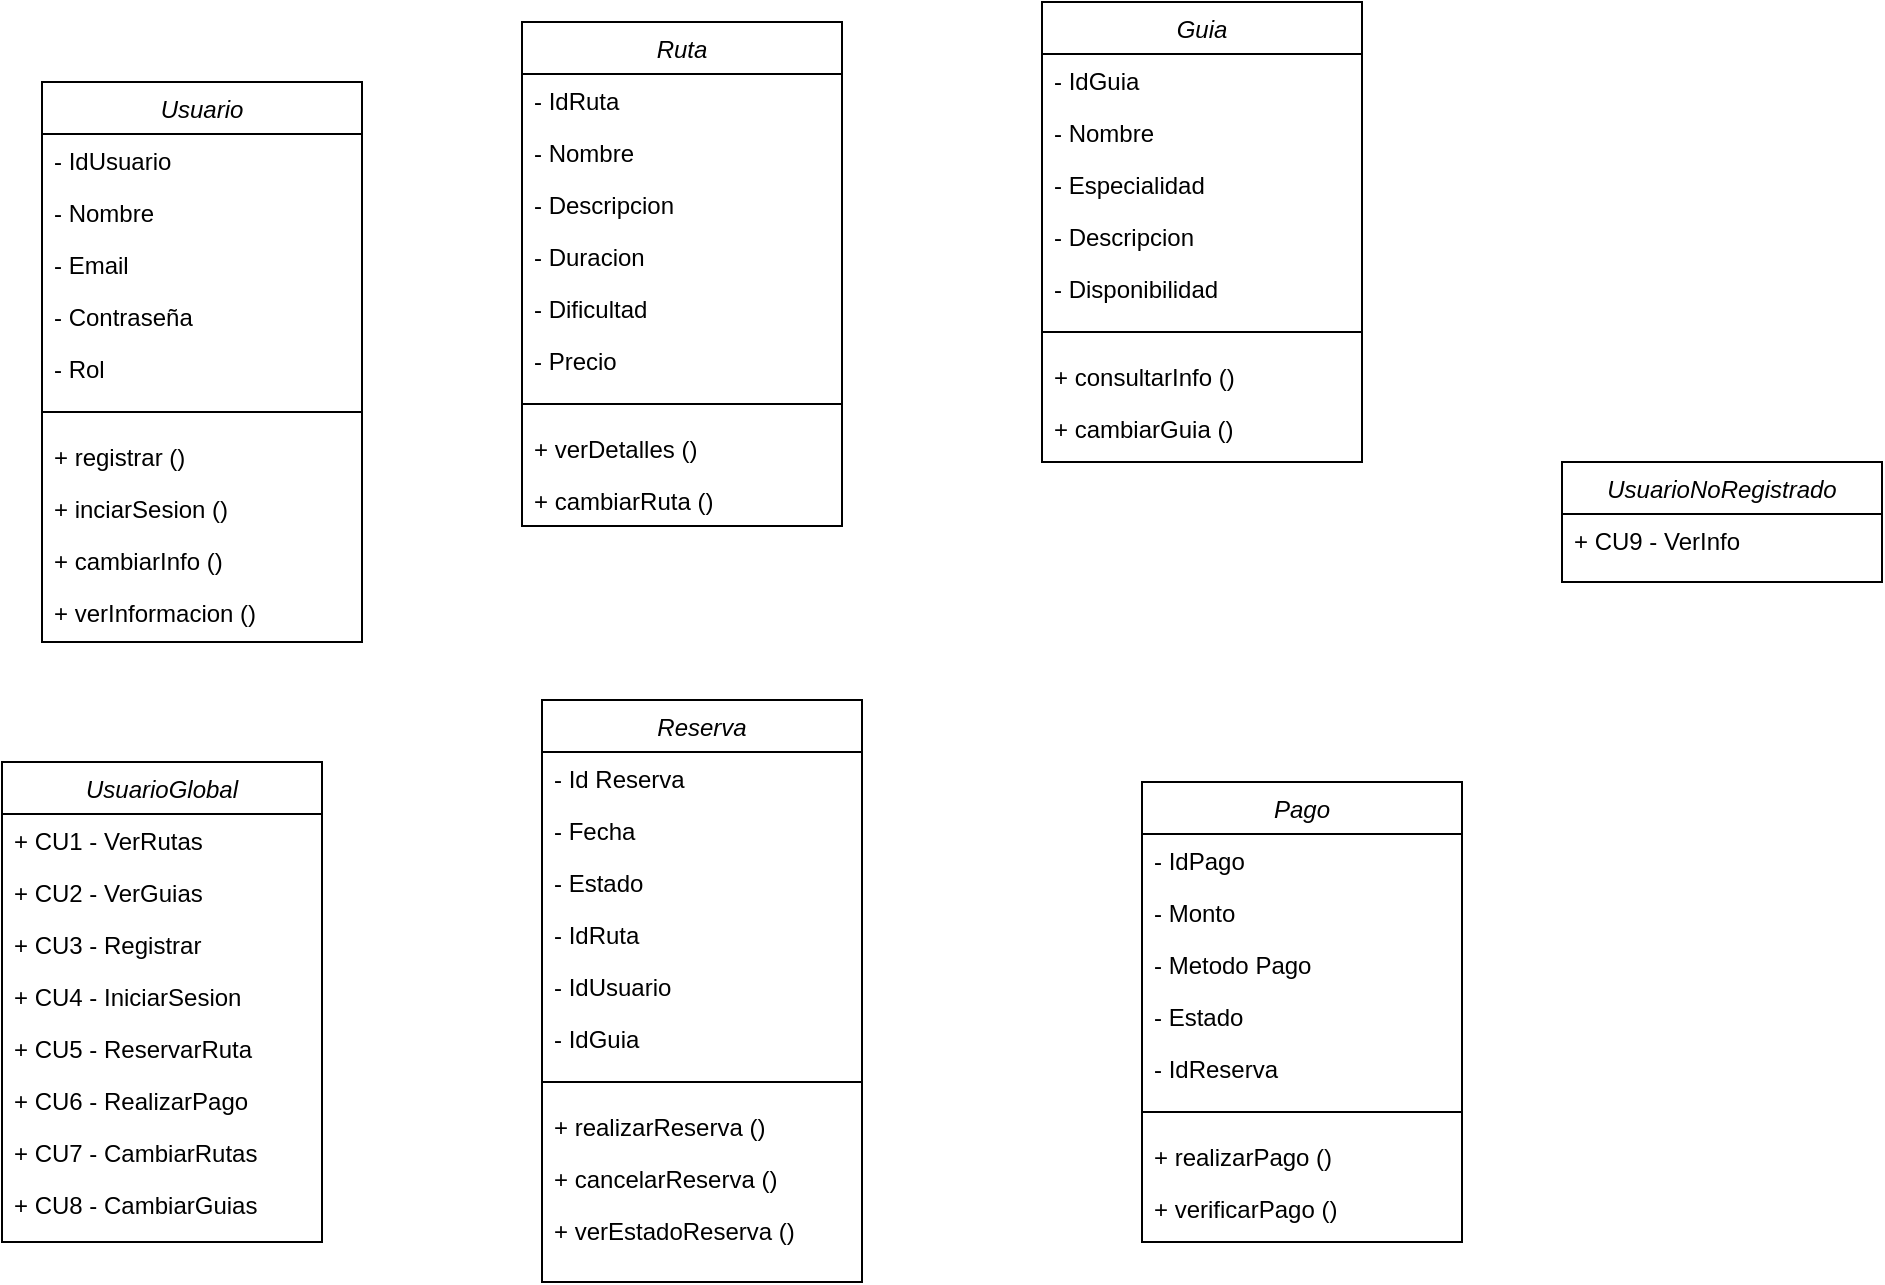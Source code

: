 <mxfile version="26.1.0">
  <diagram id="C5RBs43oDa-KdzZeNtuy" name="Page-1">
    <mxGraphModel dx="1400" dy="743" grid="1" gridSize="10" guides="1" tooltips="1" connect="1" arrows="1" fold="1" page="1" pageScale="1" pageWidth="1654" pageHeight="1169" background="light-dark(#FFFFFF,#000000)" math="0" shadow="0">
      <root>
        <mxCell id="WIyWlLk6GJQsqaUBKTNV-0" />
        <mxCell id="WIyWlLk6GJQsqaUBKTNV-1" parent="WIyWlLk6GJQsqaUBKTNV-0" />
        <mxCell id="zkfFHV4jXpPFQw0GAbJ--0" value="Usuario" style="swimlane;fontStyle=2;align=center;verticalAlign=top;childLayout=stackLayout;horizontal=1;startSize=26;horizontalStack=0;resizeParent=1;resizeLast=0;collapsible=1;marginBottom=0;rounded=0;shadow=0;strokeWidth=1;" parent="WIyWlLk6GJQsqaUBKTNV-1" vertex="1">
          <mxGeometry x="550" y="150" width="160" height="280" as="geometry">
            <mxRectangle x="230" y="140" width="160" height="26" as="alternateBounds" />
          </mxGeometry>
        </mxCell>
        <mxCell id="zkfFHV4jXpPFQw0GAbJ--1" value="- IdUsuario&#xa;" style="text;align=left;verticalAlign=top;spacingLeft=4;spacingRight=4;overflow=hidden;rotatable=0;points=[[0,0.5],[1,0.5]];portConstraint=eastwest;" parent="zkfFHV4jXpPFQw0GAbJ--0" vertex="1">
          <mxGeometry y="26" width="160" height="26" as="geometry" />
        </mxCell>
        <mxCell id="zkfFHV4jXpPFQw0GAbJ--2" value="- Nombre" style="text;align=left;verticalAlign=top;spacingLeft=4;spacingRight=4;overflow=hidden;rotatable=0;points=[[0,0.5],[1,0.5]];portConstraint=eastwest;rounded=0;shadow=0;html=0;" parent="zkfFHV4jXpPFQw0GAbJ--0" vertex="1">
          <mxGeometry y="52" width="160" height="26" as="geometry" />
        </mxCell>
        <mxCell id="zkfFHV4jXpPFQw0GAbJ--3" value="- Email" style="text;align=left;verticalAlign=top;spacingLeft=4;spacingRight=4;overflow=hidden;rotatable=0;points=[[0,0.5],[1,0.5]];portConstraint=eastwest;rounded=0;shadow=0;html=0;" parent="zkfFHV4jXpPFQw0GAbJ--0" vertex="1">
          <mxGeometry y="78" width="160" height="26" as="geometry" />
        </mxCell>
        <mxCell id="PvyIfSwr3Zg0St1Fx0HK-1" value="- Contraseña&#xa;&#xa;" style="text;align=left;verticalAlign=top;spacingLeft=4;spacingRight=4;overflow=hidden;rotatable=0;points=[[0,0.5],[1,0.5]];portConstraint=eastwest;rounded=0;shadow=0;html=0;" vertex="1" parent="zkfFHV4jXpPFQw0GAbJ--0">
          <mxGeometry y="104" width="160" height="26" as="geometry" />
        </mxCell>
        <mxCell id="PvyIfSwr3Zg0St1Fx0HK-3" value="- Rol&#xa;&#xa;&#xa;" style="text;align=left;verticalAlign=top;spacingLeft=4;spacingRight=4;overflow=hidden;rotatable=0;points=[[0,0.5],[1,0.5]];portConstraint=eastwest;rounded=0;shadow=0;html=0;" vertex="1" parent="zkfFHV4jXpPFQw0GAbJ--0">
          <mxGeometry y="130" width="160" height="26" as="geometry" />
        </mxCell>
        <mxCell id="zkfFHV4jXpPFQw0GAbJ--4" value="" style="line;html=1;strokeWidth=1;align=left;verticalAlign=middle;spacingTop=-1;spacingLeft=3;spacingRight=3;rotatable=0;labelPosition=right;points=[];portConstraint=eastwest;" parent="zkfFHV4jXpPFQw0GAbJ--0" vertex="1">
          <mxGeometry y="156" width="160" height="18" as="geometry" />
        </mxCell>
        <mxCell id="PvyIfSwr3Zg0St1Fx0HK-4" value="+ registrar ()" style="text;align=left;verticalAlign=top;spacingLeft=4;spacingRight=4;overflow=hidden;rotatable=0;points=[[0,0.5],[1,0.5]];portConstraint=eastwest;rounded=0;shadow=0;html=0;" vertex="1" parent="zkfFHV4jXpPFQw0GAbJ--0">
          <mxGeometry y="174" width="160" height="26" as="geometry" />
        </mxCell>
        <mxCell id="PvyIfSwr3Zg0St1Fx0HK-5" value="+ inciarSesion ()" style="text;align=left;verticalAlign=top;spacingLeft=4;spacingRight=4;overflow=hidden;rotatable=0;points=[[0,0.5],[1,0.5]];portConstraint=eastwest;rounded=0;shadow=0;html=0;" vertex="1" parent="zkfFHV4jXpPFQw0GAbJ--0">
          <mxGeometry y="200" width="160" height="26" as="geometry" />
        </mxCell>
        <mxCell id="PvyIfSwr3Zg0St1Fx0HK-7" value="+ cambiarInfo ()" style="text;align=left;verticalAlign=top;spacingLeft=4;spacingRight=4;overflow=hidden;rotatable=0;points=[[0,0.5],[1,0.5]];portConstraint=eastwest;rounded=0;shadow=0;html=0;" vertex="1" parent="zkfFHV4jXpPFQw0GAbJ--0">
          <mxGeometry y="226" width="160" height="26" as="geometry" />
        </mxCell>
        <mxCell id="PvyIfSwr3Zg0St1Fx0HK-8" value="+ verInformacion ()" style="text;align=left;verticalAlign=top;spacingLeft=4;spacingRight=4;overflow=hidden;rotatable=0;points=[[0,0.5],[1,0.5]];portConstraint=eastwest;rounded=0;shadow=0;html=0;" vertex="1" parent="zkfFHV4jXpPFQw0GAbJ--0">
          <mxGeometry y="252" width="160" height="26" as="geometry" />
        </mxCell>
        <mxCell id="PvyIfSwr3Zg0St1Fx0HK-9" value="Ruta&#xa;" style="swimlane;fontStyle=2;align=center;verticalAlign=top;childLayout=stackLayout;horizontal=1;startSize=26;horizontalStack=0;resizeParent=1;resizeLast=0;collapsible=1;marginBottom=0;rounded=0;shadow=0;strokeWidth=1;" vertex="1" parent="WIyWlLk6GJQsqaUBKTNV-1">
          <mxGeometry x="790" y="120" width="160" height="252" as="geometry">
            <mxRectangle x="230" y="140" width="160" height="26" as="alternateBounds" />
          </mxGeometry>
        </mxCell>
        <mxCell id="PvyIfSwr3Zg0St1Fx0HK-10" value="- IdRuta" style="text;align=left;verticalAlign=top;spacingLeft=4;spacingRight=4;overflow=hidden;rotatable=0;points=[[0,0.5],[1,0.5]];portConstraint=eastwest;" vertex="1" parent="PvyIfSwr3Zg0St1Fx0HK-9">
          <mxGeometry y="26" width="160" height="26" as="geometry" />
        </mxCell>
        <mxCell id="PvyIfSwr3Zg0St1Fx0HK-11" value="- Nombre" style="text;align=left;verticalAlign=top;spacingLeft=4;spacingRight=4;overflow=hidden;rotatable=0;points=[[0,0.5],[1,0.5]];portConstraint=eastwest;rounded=0;shadow=0;html=0;" vertex="1" parent="PvyIfSwr3Zg0St1Fx0HK-9">
          <mxGeometry y="52" width="160" height="26" as="geometry" />
        </mxCell>
        <mxCell id="PvyIfSwr3Zg0St1Fx0HK-12" value="- Descripcion" style="text;align=left;verticalAlign=top;spacingLeft=4;spacingRight=4;overflow=hidden;rotatable=0;points=[[0,0.5],[1,0.5]];portConstraint=eastwest;rounded=0;shadow=0;html=0;" vertex="1" parent="PvyIfSwr3Zg0St1Fx0HK-9">
          <mxGeometry y="78" width="160" height="26" as="geometry" />
        </mxCell>
        <mxCell id="PvyIfSwr3Zg0St1Fx0HK-13" value="- Duracion" style="text;align=left;verticalAlign=top;spacingLeft=4;spacingRight=4;overflow=hidden;rotatable=0;points=[[0,0.5],[1,0.5]];portConstraint=eastwest;rounded=0;shadow=0;html=0;" vertex="1" parent="PvyIfSwr3Zg0St1Fx0HK-9">
          <mxGeometry y="104" width="160" height="26" as="geometry" />
        </mxCell>
        <mxCell id="PvyIfSwr3Zg0St1Fx0HK-14" value="- Dificultad " style="text;align=left;verticalAlign=top;spacingLeft=4;spacingRight=4;overflow=hidden;rotatable=0;points=[[0,0.5],[1,0.5]];portConstraint=eastwest;rounded=0;shadow=0;html=0;" vertex="1" parent="PvyIfSwr3Zg0St1Fx0HK-9">
          <mxGeometry y="130" width="160" height="26" as="geometry" />
        </mxCell>
        <mxCell id="PvyIfSwr3Zg0St1Fx0HK-20" value="- Precio" style="text;align=left;verticalAlign=top;spacingLeft=4;spacingRight=4;overflow=hidden;rotatable=0;points=[[0,0.5],[1,0.5]];portConstraint=eastwest;rounded=0;shadow=0;html=0;" vertex="1" parent="PvyIfSwr3Zg0St1Fx0HK-9">
          <mxGeometry y="156" width="160" height="26" as="geometry" />
        </mxCell>
        <mxCell id="PvyIfSwr3Zg0St1Fx0HK-15" value="" style="line;html=1;strokeWidth=1;align=left;verticalAlign=middle;spacingTop=-1;spacingLeft=3;spacingRight=3;rotatable=0;labelPosition=right;points=[];portConstraint=eastwest;" vertex="1" parent="PvyIfSwr3Zg0St1Fx0HK-9">
          <mxGeometry y="182" width="160" height="18" as="geometry" />
        </mxCell>
        <mxCell id="PvyIfSwr3Zg0St1Fx0HK-17" value="+ verDetalles ()" style="text;align=left;verticalAlign=top;spacingLeft=4;spacingRight=4;overflow=hidden;rotatable=0;points=[[0,0.5],[1,0.5]];portConstraint=eastwest;rounded=0;shadow=0;html=0;" vertex="1" parent="PvyIfSwr3Zg0St1Fx0HK-9">
          <mxGeometry y="200" width="160" height="26" as="geometry" />
        </mxCell>
        <mxCell id="PvyIfSwr3Zg0St1Fx0HK-18" value="+ cambiarRuta ()" style="text;align=left;verticalAlign=top;spacingLeft=4;spacingRight=4;overflow=hidden;rotatable=0;points=[[0,0.5],[1,0.5]];portConstraint=eastwest;rounded=0;shadow=0;html=0;" vertex="1" parent="PvyIfSwr3Zg0St1Fx0HK-9">
          <mxGeometry y="226" width="160" height="26" as="geometry" />
        </mxCell>
        <mxCell id="PvyIfSwr3Zg0St1Fx0HK-21" value="Guia" style="swimlane;fontStyle=2;align=center;verticalAlign=top;childLayout=stackLayout;horizontal=1;startSize=26;horizontalStack=0;resizeParent=1;resizeLast=0;collapsible=1;marginBottom=0;rounded=0;shadow=0;strokeWidth=1;" vertex="1" parent="WIyWlLk6GJQsqaUBKTNV-1">
          <mxGeometry x="1050" y="110" width="160" height="230" as="geometry">
            <mxRectangle x="230" y="140" width="160" height="26" as="alternateBounds" />
          </mxGeometry>
        </mxCell>
        <mxCell id="PvyIfSwr3Zg0St1Fx0HK-22" value="- IdGuia" style="text;align=left;verticalAlign=top;spacingLeft=4;spacingRight=4;overflow=hidden;rotatable=0;points=[[0,0.5],[1,0.5]];portConstraint=eastwest;" vertex="1" parent="PvyIfSwr3Zg0St1Fx0HK-21">
          <mxGeometry y="26" width="160" height="26" as="geometry" />
        </mxCell>
        <mxCell id="PvyIfSwr3Zg0St1Fx0HK-23" value="- Nombre" style="text;align=left;verticalAlign=top;spacingLeft=4;spacingRight=4;overflow=hidden;rotatable=0;points=[[0,0.5],[1,0.5]];portConstraint=eastwest;rounded=0;shadow=0;html=0;" vertex="1" parent="PvyIfSwr3Zg0St1Fx0HK-21">
          <mxGeometry y="52" width="160" height="26" as="geometry" />
        </mxCell>
        <mxCell id="PvyIfSwr3Zg0St1Fx0HK-24" value="- Especialidad" style="text;align=left;verticalAlign=top;spacingLeft=4;spacingRight=4;overflow=hidden;rotatable=0;points=[[0,0.5],[1,0.5]];portConstraint=eastwest;rounded=0;shadow=0;html=0;" vertex="1" parent="PvyIfSwr3Zg0St1Fx0HK-21">
          <mxGeometry y="78" width="160" height="26" as="geometry" />
        </mxCell>
        <mxCell id="PvyIfSwr3Zg0St1Fx0HK-25" value="- Descripcion" style="text;align=left;verticalAlign=top;spacingLeft=4;spacingRight=4;overflow=hidden;rotatable=0;points=[[0,0.5],[1,0.5]];portConstraint=eastwest;rounded=0;shadow=0;html=0;" vertex="1" parent="PvyIfSwr3Zg0St1Fx0HK-21">
          <mxGeometry y="104" width="160" height="26" as="geometry" />
        </mxCell>
        <mxCell id="PvyIfSwr3Zg0St1Fx0HK-26" value="- Disponibilidad" style="text;align=left;verticalAlign=top;spacingLeft=4;spacingRight=4;overflow=hidden;rotatable=0;points=[[0,0.5],[1,0.5]];portConstraint=eastwest;rounded=0;shadow=0;html=0;" vertex="1" parent="PvyIfSwr3Zg0St1Fx0HK-21">
          <mxGeometry y="130" width="160" height="26" as="geometry" />
        </mxCell>
        <mxCell id="PvyIfSwr3Zg0St1Fx0HK-27" value="" style="line;html=1;strokeWidth=1;align=left;verticalAlign=middle;spacingTop=-1;spacingLeft=3;spacingRight=3;rotatable=0;labelPosition=right;points=[];portConstraint=eastwest;" vertex="1" parent="PvyIfSwr3Zg0St1Fx0HK-21">
          <mxGeometry y="156" width="160" height="18" as="geometry" />
        </mxCell>
        <mxCell id="PvyIfSwr3Zg0St1Fx0HK-28" value="+ consultarInfo ()" style="text;align=left;verticalAlign=top;spacingLeft=4;spacingRight=4;overflow=hidden;rotatable=0;points=[[0,0.5],[1,0.5]];portConstraint=eastwest;rounded=0;shadow=0;html=0;" vertex="1" parent="PvyIfSwr3Zg0St1Fx0HK-21">
          <mxGeometry y="174" width="160" height="26" as="geometry" />
        </mxCell>
        <mxCell id="PvyIfSwr3Zg0St1Fx0HK-29" value="+ cambiarGuia ()" style="text;align=left;verticalAlign=top;spacingLeft=4;spacingRight=4;overflow=hidden;rotatable=0;points=[[0,0.5],[1,0.5]];portConstraint=eastwest;rounded=0;shadow=0;html=0;" vertex="1" parent="PvyIfSwr3Zg0St1Fx0HK-21">
          <mxGeometry y="200" width="160" height="26" as="geometry" />
        </mxCell>
        <mxCell id="PvyIfSwr3Zg0St1Fx0HK-43" value="Reserva" style="swimlane;fontStyle=2;align=center;verticalAlign=top;childLayout=stackLayout;horizontal=1;startSize=26;horizontalStack=0;resizeParent=1;resizeLast=0;collapsible=1;marginBottom=0;rounded=0;shadow=0;strokeWidth=1;" vertex="1" parent="WIyWlLk6GJQsqaUBKTNV-1">
          <mxGeometry x="800" y="459" width="160" height="291" as="geometry">
            <mxRectangle x="230" y="140" width="160" height="26" as="alternateBounds" />
          </mxGeometry>
        </mxCell>
        <mxCell id="PvyIfSwr3Zg0St1Fx0HK-44" value="- Id Reserva" style="text;align=left;verticalAlign=top;spacingLeft=4;spacingRight=4;overflow=hidden;rotatable=0;points=[[0,0.5],[1,0.5]];portConstraint=eastwest;" vertex="1" parent="PvyIfSwr3Zg0St1Fx0HK-43">
          <mxGeometry y="26" width="160" height="26" as="geometry" />
        </mxCell>
        <mxCell id="PvyIfSwr3Zg0St1Fx0HK-45" value="- Fecha" style="text;align=left;verticalAlign=top;spacingLeft=4;spacingRight=4;overflow=hidden;rotatable=0;points=[[0,0.5],[1,0.5]];portConstraint=eastwest;rounded=0;shadow=0;html=0;" vertex="1" parent="PvyIfSwr3Zg0St1Fx0HK-43">
          <mxGeometry y="52" width="160" height="26" as="geometry" />
        </mxCell>
        <mxCell id="PvyIfSwr3Zg0St1Fx0HK-46" value="- Estado" style="text;align=left;verticalAlign=top;spacingLeft=4;spacingRight=4;overflow=hidden;rotatable=0;points=[[0,0.5],[1,0.5]];portConstraint=eastwest;rounded=0;shadow=0;html=0;" vertex="1" parent="PvyIfSwr3Zg0St1Fx0HK-43">
          <mxGeometry y="78" width="160" height="26" as="geometry" />
        </mxCell>
        <mxCell id="PvyIfSwr3Zg0St1Fx0HK-48" value="- IdRuta" style="text;align=left;verticalAlign=top;spacingLeft=4;spacingRight=4;overflow=hidden;rotatable=0;points=[[0,0.5],[1,0.5]];portConstraint=eastwest;rounded=0;shadow=0;html=0;" vertex="1" parent="PvyIfSwr3Zg0St1Fx0HK-43">
          <mxGeometry y="104" width="160" height="26" as="geometry" />
        </mxCell>
        <mxCell id="PvyIfSwr3Zg0St1Fx0HK-47" value="- IdUsuario" style="text;align=left;verticalAlign=top;spacingLeft=4;spacingRight=4;overflow=hidden;rotatable=0;points=[[0,0.5],[1,0.5]];portConstraint=eastwest;rounded=0;shadow=0;html=0;" vertex="1" parent="PvyIfSwr3Zg0St1Fx0HK-43">
          <mxGeometry y="130" width="160" height="26" as="geometry" />
        </mxCell>
        <mxCell id="PvyIfSwr3Zg0St1Fx0HK-49" value="- IdGuia" style="text;align=left;verticalAlign=top;spacingLeft=4;spacingRight=4;overflow=hidden;rotatable=0;points=[[0,0.5],[1,0.5]];portConstraint=eastwest;rounded=0;shadow=0;html=0;" vertex="1" parent="PvyIfSwr3Zg0St1Fx0HK-43">
          <mxGeometry y="156" width="160" height="26" as="geometry" />
        </mxCell>
        <mxCell id="PvyIfSwr3Zg0St1Fx0HK-50" value="" style="line;html=1;strokeWidth=1;align=left;verticalAlign=middle;spacingTop=-1;spacingLeft=3;spacingRight=3;rotatable=0;labelPosition=right;points=[];portConstraint=eastwest;" vertex="1" parent="PvyIfSwr3Zg0St1Fx0HK-43">
          <mxGeometry y="182" width="160" height="18" as="geometry" />
        </mxCell>
        <mxCell id="PvyIfSwr3Zg0St1Fx0HK-51" value="+ realizarReserva ()" style="text;align=left;verticalAlign=top;spacingLeft=4;spacingRight=4;overflow=hidden;rotatable=0;points=[[0,0.5],[1,0.5]];portConstraint=eastwest;rounded=0;shadow=0;html=0;" vertex="1" parent="PvyIfSwr3Zg0St1Fx0HK-43">
          <mxGeometry y="200" width="160" height="26" as="geometry" />
        </mxCell>
        <mxCell id="PvyIfSwr3Zg0St1Fx0HK-52" value="+ cancelarReserva ()" style="text;align=left;verticalAlign=top;spacingLeft=4;spacingRight=4;overflow=hidden;rotatable=0;points=[[0,0.5],[1,0.5]];portConstraint=eastwest;rounded=0;shadow=0;html=0;" vertex="1" parent="PvyIfSwr3Zg0St1Fx0HK-43">
          <mxGeometry y="226" width="160" height="26" as="geometry" />
        </mxCell>
        <mxCell id="PvyIfSwr3Zg0St1Fx0HK-53" value="+ verEstadoReserva ()" style="text;align=left;verticalAlign=top;spacingLeft=4;spacingRight=4;overflow=hidden;rotatable=0;points=[[0,0.5],[1,0.5]];portConstraint=eastwest;rounded=0;shadow=0;html=0;" vertex="1" parent="PvyIfSwr3Zg0St1Fx0HK-43">
          <mxGeometry y="252" width="160" height="26" as="geometry" />
        </mxCell>
        <mxCell id="PvyIfSwr3Zg0St1Fx0HK-54" value="Pago" style="swimlane;fontStyle=2;align=center;verticalAlign=top;childLayout=stackLayout;horizontal=1;startSize=26;horizontalStack=0;resizeParent=1;resizeLast=0;collapsible=1;marginBottom=0;rounded=0;shadow=0;strokeWidth=1;" vertex="1" parent="WIyWlLk6GJQsqaUBKTNV-1">
          <mxGeometry x="1100" y="500" width="160" height="230" as="geometry">
            <mxRectangle x="230" y="140" width="160" height="26" as="alternateBounds" />
          </mxGeometry>
        </mxCell>
        <mxCell id="PvyIfSwr3Zg0St1Fx0HK-55" value="- IdPago" style="text;align=left;verticalAlign=top;spacingLeft=4;spacingRight=4;overflow=hidden;rotatable=0;points=[[0,0.5],[1,0.5]];portConstraint=eastwest;" vertex="1" parent="PvyIfSwr3Zg0St1Fx0HK-54">
          <mxGeometry y="26" width="160" height="26" as="geometry" />
        </mxCell>
        <mxCell id="PvyIfSwr3Zg0St1Fx0HK-56" value="- Monto" style="text;align=left;verticalAlign=top;spacingLeft=4;spacingRight=4;overflow=hidden;rotatable=0;points=[[0,0.5],[1,0.5]];portConstraint=eastwest;rounded=0;shadow=0;html=0;" vertex="1" parent="PvyIfSwr3Zg0St1Fx0HK-54">
          <mxGeometry y="52" width="160" height="26" as="geometry" />
        </mxCell>
        <mxCell id="PvyIfSwr3Zg0St1Fx0HK-57" value="- Metodo Pago" style="text;align=left;verticalAlign=top;spacingLeft=4;spacingRight=4;overflow=hidden;rotatable=0;points=[[0,0.5],[1,0.5]];portConstraint=eastwest;rounded=0;shadow=0;html=0;" vertex="1" parent="PvyIfSwr3Zg0St1Fx0HK-54">
          <mxGeometry y="78" width="160" height="26" as="geometry" />
        </mxCell>
        <mxCell id="PvyIfSwr3Zg0St1Fx0HK-58" value="- Estado" style="text;align=left;verticalAlign=top;spacingLeft=4;spacingRight=4;overflow=hidden;rotatable=0;points=[[0,0.5],[1,0.5]];portConstraint=eastwest;rounded=0;shadow=0;html=0;" vertex="1" parent="PvyIfSwr3Zg0St1Fx0HK-54">
          <mxGeometry y="104" width="160" height="26" as="geometry" />
        </mxCell>
        <mxCell id="PvyIfSwr3Zg0St1Fx0HK-59" value="- IdReserva" style="text;align=left;verticalAlign=top;spacingLeft=4;spacingRight=4;overflow=hidden;rotatable=0;points=[[0,0.5],[1,0.5]];portConstraint=eastwest;rounded=0;shadow=0;html=0;" vertex="1" parent="PvyIfSwr3Zg0St1Fx0HK-54">
          <mxGeometry y="130" width="160" height="26" as="geometry" />
        </mxCell>
        <mxCell id="PvyIfSwr3Zg0St1Fx0HK-60" value="" style="line;html=1;strokeWidth=1;align=left;verticalAlign=middle;spacingTop=-1;spacingLeft=3;spacingRight=3;rotatable=0;labelPosition=right;points=[];portConstraint=eastwest;" vertex="1" parent="PvyIfSwr3Zg0St1Fx0HK-54">
          <mxGeometry y="156" width="160" height="18" as="geometry" />
        </mxCell>
        <mxCell id="PvyIfSwr3Zg0St1Fx0HK-61" value="+ realizarPago ()" style="text;align=left;verticalAlign=top;spacingLeft=4;spacingRight=4;overflow=hidden;rotatable=0;points=[[0,0.5],[1,0.5]];portConstraint=eastwest;rounded=0;shadow=0;html=0;" vertex="1" parent="PvyIfSwr3Zg0St1Fx0HK-54">
          <mxGeometry y="174" width="160" height="26" as="geometry" />
        </mxCell>
        <mxCell id="PvyIfSwr3Zg0St1Fx0HK-62" value="+ verificarPago ()" style="text;align=left;verticalAlign=top;spacingLeft=4;spacingRight=4;overflow=hidden;rotatable=0;points=[[0,0.5],[1,0.5]];portConstraint=eastwest;rounded=0;shadow=0;html=0;" vertex="1" parent="PvyIfSwr3Zg0St1Fx0HK-54">
          <mxGeometry y="200" width="160" height="26" as="geometry" />
        </mxCell>
        <mxCell id="PvyIfSwr3Zg0St1Fx0HK-63" value="UsuarioGlobal" style="swimlane;fontStyle=2;align=center;verticalAlign=top;childLayout=stackLayout;horizontal=1;startSize=26;horizontalStack=0;resizeParent=1;resizeLast=0;collapsible=1;marginBottom=0;rounded=0;shadow=0;strokeWidth=1;" vertex="1" parent="WIyWlLk6GJQsqaUBKTNV-1">
          <mxGeometry x="530" y="490" width="160" height="240" as="geometry">
            <mxRectangle x="230" y="140" width="160" height="26" as="alternateBounds" />
          </mxGeometry>
        </mxCell>
        <mxCell id="PvyIfSwr3Zg0St1Fx0HK-64" value="+ CU1 - VerRutas" style="text;align=left;verticalAlign=top;spacingLeft=4;spacingRight=4;overflow=hidden;rotatable=0;points=[[0,0.5],[1,0.5]];portConstraint=eastwest;" vertex="1" parent="PvyIfSwr3Zg0St1Fx0HK-63">
          <mxGeometry y="26" width="160" height="26" as="geometry" />
        </mxCell>
        <mxCell id="PvyIfSwr3Zg0St1Fx0HK-65" value="+ CU2 - VerGuias" style="text;align=left;verticalAlign=top;spacingLeft=4;spacingRight=4;overflow=hidden;rotatable=0;points=[[0,0.5],[1,0.5]];portConstraint=eastwest;rounded=0;shadow=0;html=0;" vertex="1" parent="PvyIfSwr3Zg0St1Fx0HK-63">
          <mxGeometry y="52" width="160" height="26" as="geometry" />
        </mxCell>
        <mxCell id="PvyIfSwr3Zg0St1Fx0HK-66" value="+ CU3 - Registrar" style="text;align=left;verticalAlign=top;spacingLeft=4;spacingRight=4;overflow=hidden;rotatable=0;points=[[0,0.5],[1,0.5]];portConstraint=eastwest;rounded=0;shadow=0;html=0;" vertex="1" parent="PvyIfSwr3Zg0St1Fx0HK-63">
          <mxGeometry y="78" width="160" height="26" as="geometry" />
        </mxCell>
        <mxCell id="PvyIfSwr3Zg0St1Fx0HK-67" value="+ CU4 - IniciarSesion" style="text;align=left;verticalAlign=top;spacingLeft=4;spacingRight=4;overflow=hidden;rotatable=0;points=[[0,0.5],[1,0.5]];portConstraint=eastwest;rounded=0;shadow=0;html=0;" vertex="1" parent="PvyIfSwr3Zg0St1Fx0HK-63">
          <mxGeometry y="104" width="160" height="26" as="geometry" />
        </mxCell>
        <mxCell id="PvyIfSwr3Zg0St1Fx0HK-68" value="+ CU5 - ReservarRuta" style="text;align=left;verticalAlign=top;spacingLeft=4;spacingRight=4;overflow=hidden;rotatable=0;points=[[0,0.5],[1,0.5]];portConstraint=eastwest;rounded=0;shadow=0;html=0;" vertex="1" parent="PvyIfSwr3Zg0St1Fx0HK-63">
          <mxGeometry y="130" width="160" height="26" as="geometry" />
        </mxCell>
        <mxCell id="PvyIfSwr3Zg0St1Fx0HK-69" value="+ CU6 - RealizarPago" style="text;align=left;verticalAlign=top;spacingLeft=4;spacingRight=4;overflow=hidden;rotatable=0;points=[[0,0.5],[1,0.5]];portConstraint=eastwest;rounded=0;shadow=0;html=0;" vertex="1" parent="PvyIfSwr3Zg0St1Fx0HK-63">
          <mxGeometry y="156" width="160" height="26" as="geometry" />
        </mxCell>
        <mxCell id="PvyIfSwr3Zg0St1Fx0HK-71" value="+ CU7 - CambiarRutas" style="text;align=left;verticalAlign=top;spacingLeft=4;spacingRight=4;overflow=hidden;rotatable=0;points=[[0,0.5],[1,0.5]];portConstraint=eastwest;rounded=0;shadow=0;html=0;" vertex="1" parent="PvyIfSwr3Zg0St1Fx0HK-63">
          <mxGeometry y="182" width="160" height="26" as="geometry" />
        </mxCell>
        <mxCell id="PvyIfSwr3Zg0St1Fx0HK-72" value="+ CU8 - CambiarGuias" style="text;align=left;verticalAlign=top;spacingLeft=4;spacingRight=4;overflow=hidden;rotatable=0;points=[[0,0.5],[1,0.5]];portConstraint=eastwest;rounded=0;shadow=0;html=0;" vertex="1" parent="PvyIfSwr3Zg0St1Fx0HK-63">
          <mxGeometry y="208" width="160" height="26" as="geometry" />
        </mxCell>
        <mxCell id="PvyIfSwr3Zg0St1Fx0HK-74" value="UsuarioNoRegistrado" style="swimlane;fontStyle=2;align=center;verticalAlign=top;childLayout=stackLayout;horizontal=1;startSize=26;horizontalStack=0;resizeParent=1;resizeLast=0;collapsible=1;marginBottom=0;rounded=0;shadow=0;strokeWidth=1;" vertex="1" parent="WIyWlLk6GJQsqaUBKTNV-1">
          <mxGeometry x="1310" y="340" width="160" height="60" as="geometry">
            <mxRectangle x="230" y="140" width="160" height="26" as="alternateBounds" />
          </mxGeometry>
        </mxCell>
        <mxCell id="PvyIfSwr3Zg0St1Fx0HK-75" value="+ CU9 - VerInfo" style="text;align=left;verticalAlign=top;spacingLeft=4;spacingRight=4;overflow=hidden;rotatable=0;points=[[0,0.5],[1,0.5]];portConstraint=eastwest;" vertex="1" parent="PvyIfSwr3Zg0St1Fx0HK-74">
          <mxGeometry y="26" width="160" height="26" as="geometry" />
        </mxCell>
      </root>
    </mxGraphModel>
  </diagram>
</mxfile>
